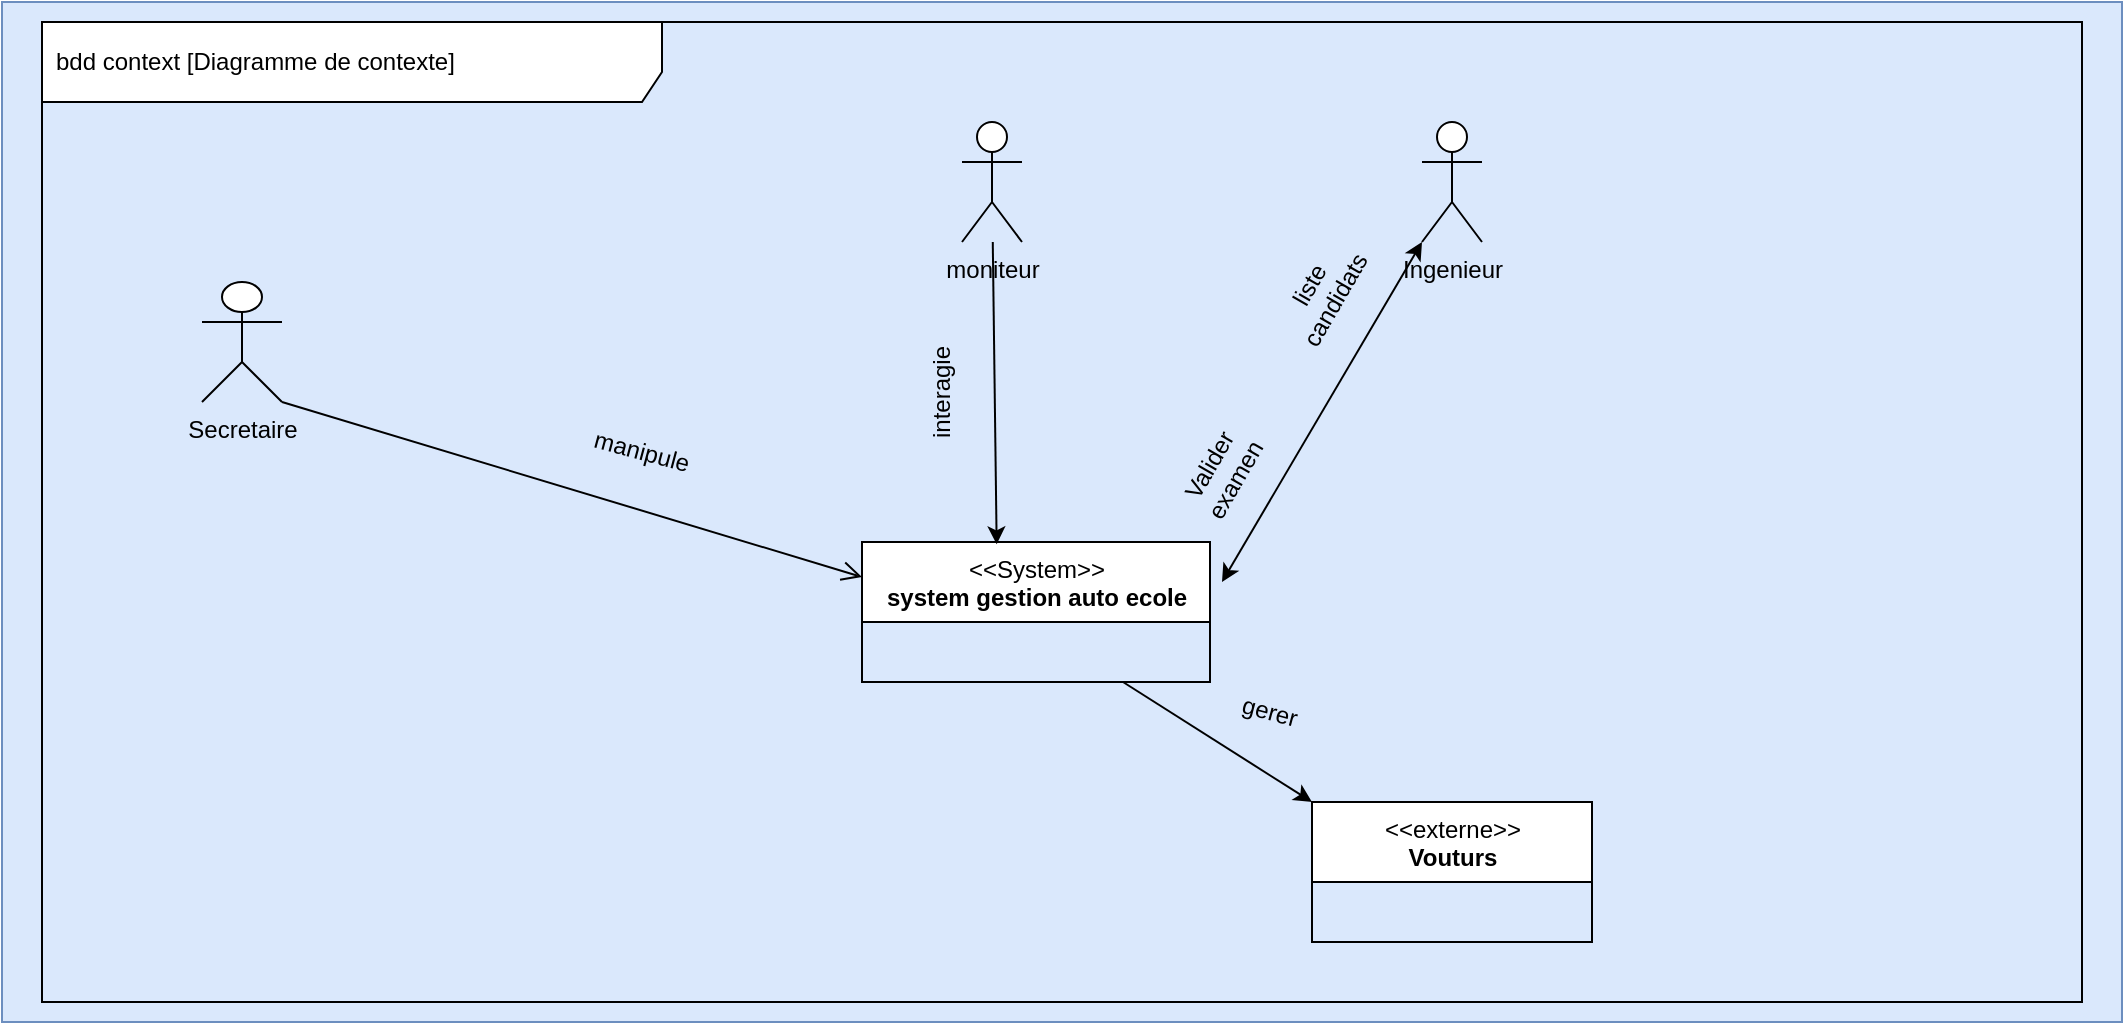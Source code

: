 <mxfile>
    <diagram id="4lJrb93FkAUPJEB1qjh5" name="Page-1">
        <mxGraphModel dx="1829" dy="551" grid="1" gridSize="10" guides="1" tooltips="1" connect="1" arrows="1" fold="1" page="1" pageScale="1" pageWidth="827" pageHeight="1169" math="0" shadow="0">
            <root>
                <mxCell id="0"/>
                <mxCell id="1" parent="0"/>
                <mxCell id="26" value="" style="rounded=0;whiteSpace=wrap;html=1;fillColor=#dae8fc;strokeColor=#6c8ebf;" vertex="1" parent="1">
                    <mxGeometry x="-120" y="20" width="1060" height="510" as="geometry"/>
                </mxCell>
                <mxCell id="2" value="bdd context [Diagramme de contexte]" style="shape=umlFrame;whiteSpace=wrap;html=1;width=310;height=40;boundedLbl=1;verticalAlign=middle;align=left;spacingLeft=5;" parent="1" vertex="1">
                    <mxGeometry x="-100" y="30" width="1020" height="490" as="geometry"/>
                </mxCell>
                <mxCell id="3" value="Secretaire" style="shape=umlActor;verticalLabelPosition=bottom;verticalAlign=top;html=1;" parent="1" vertex="1">
                    <mxGeometry x="-20" y="160" width="40" height="60" as="geometry"/>
                </mxCell>
                <mxCell id="24" style="edgeStyle=none;html=1;exitX=0.75;exitY=1;exitDx=0;exitDy=0;entryX=0;entryY=0;entryDx=0;entryDy=0;" parent="1" source="7" target="22" edge="1">
                    <mxGeometry relative="1" as="geometry"/>
                </mxCell>
                <mxCell id="7" value="&amp;lt;&amp;lt;System&amp;gt;&amp;gt;&lt;br&gt;&lt;b&gt;system gestion auto ecole&lt;/b&gt;" style="swimlane;fontStyle=0;align=center;verticalAlign=top;childLayout=stackLayout;horizontal=1;startSize=40;horizontalStack=0;resizeParent=1;resizeParentMax=0;resizeLast=0;collapsible=0;marginBottom=0;html=1;" parent="1" vertex="1">
                    <mxGeometry x="310" y="290" width="174" height="70" as="geometry"/>
                </mxCell>
                <mxCell id="9" value="" style="endArrow=open;startArrow=none;endFill=0;startFill=0;endSize=8;html=1;verticalAlign=bottom;labelBackgroundColor=none;strokeWidth=1;exitX=1;exitY=1;exitDx=0;exitDy=0;exitPerimeter=0;entryX=0;entryY=0.25;entryDx=0;entryDy=0;" parent="1" source="3" target="7" edge="1">
                    <mxGeometry width="160" relative="1" as="geometry">
                        <mxPoint x="100" y="260" as="sourcePoint"/>
                        <mxPoint x="260" y="260" as="targetPoint"/>
                    </mxGeometry>
                </mxCell>
                <mxCell id="10" value="manipule" style="text;html=1;strokeColor=none;fillColor=none;align=center;verticalAlign=middle;whiteSpace=wrap;rounded=0;rotation=15;" parent="1" vertex="1">
                    <mxGeometry x="170" y="230" width="60" height="30" as="geometry"/>
                </mxCell>
                <mxCell id="11" value="moniteur" style="shape=umlActor;verticalLabelPosition=bottom;verticalAlign=top;html=1;outlineConnect=0;" parent="1" vertex="1">
                    <mxGeometry x="360" y="80" width="30" height="60" as="geometry"/>
                </mxCell>
                <mxCell id="13" value="" style="endArrow=classic;html=1;entryX=0.387;entryY=0.017;entryDx=0;entryDy=0;entryPerimeter=0;" parent="1" source="11" target="7" edge="1">
                    <mxGeometry width="50" height="50" relative="1" as="geometry">
                        <mxPoint x="490" y="320" as="sourcePoint"/>
                        <mxPoint x="540" y="270" as="targetPoint"/>
                    </mxGeometry>
                </mxCell>
                <mxCell id="14" value="interagie" style="text;html=1;strokeColor=none;fillColor=none;align=center;verticalAlign=middle;whiteSpace=wrap;rounded=0;rotation=-90;" parent="1" vertex="1">
                    <mxGeometry x="320" y="200" width="60" height="30" as="geometry"/>
                </mxCell>
                <mxCell id="15" value="Ingenieur" style="shape=umlActor;verticalLabelPosition=bottom;verticalAlign=top;html=1;outlineConnect=0;" parent="1" vertex="1">
                    <mxGeometry x="590" y="80" width="30" height="60" as="geometry"/>
                </mxCell>
                <mxCell id="18" value="Valider examen" style="text;html=1;strokeColor=none;fillColor=none;align=center;verticalAlign=middle;whiteSpace=wrap;rounded=0;rotation=-60;" parent="1" vertex="1">
                    <mxGeometry x="460" y="240" width="60" height="30" as="geometry"/>
                </mxCell>
                <mxCell id="20" value="" style="endArrow=classic;startArrow=classic;html=1;entryX=0;entryY=1;entryDx=0;entryDy=0;entryPerimeter=0;" parent="1" target="15" edge="1">
                    <mxGeometry width="50" height="50" relative="1" as="geometry">
                        <mxPoint x="490" y="310" as="sourcePoint"/>
                        <mxPoint x="540" y="260" as="targetPoint"/>
                    </mxGeometry>
                </mxCell>
                <mxCell id="21" value="liste&lt;br&gt;candidats" style="text;html=1;strokeColor=none;fillColor=none;align=center;verticalAlign=middle;whiteSpace=wrap;rounded=0;rotation=-60;" parent="1" vertex="1">
                    <mxGeometry x="510" y="150" width="60" height="30" as="geometry"/>
                </mxCell>
                <mxCell id="22" value="&amp;lt;&amp;lt;externe&amp;gt;&amp;gt;&lt;br&gt;&lt;b&gt;Vouturs&lt;/b&gt;" style="swimlane;fontStyle=0;align=center;verticalAlign=top;childLayout=stackLayout;horizontal=1;startSize=40;horizontalStack=0;resizeParent=1;resizeParentMax=0;resizeLast=0;collapsible=0;marginBottom=0;html=1;" parent="1" vertex="1">
                    <mxGeometry x="535" y="420" width="140" height="70" as="geometry"/>
                </mxCell>
                <mxCell id="25" value="gerer" style="text;html=1;strokeColor=none;fillColor=none;align=center;verticalAlign=middle;whiteSpace=wrap;rounded=0;rotation=15;" parent="1" vertex="1">
                    <mxGeometry x="484" y="360" width="60" height="30" as="geometry"/>
                </mxCell>
            </root>
        </mxGraphModel>
    </diagram>
</mxfile>